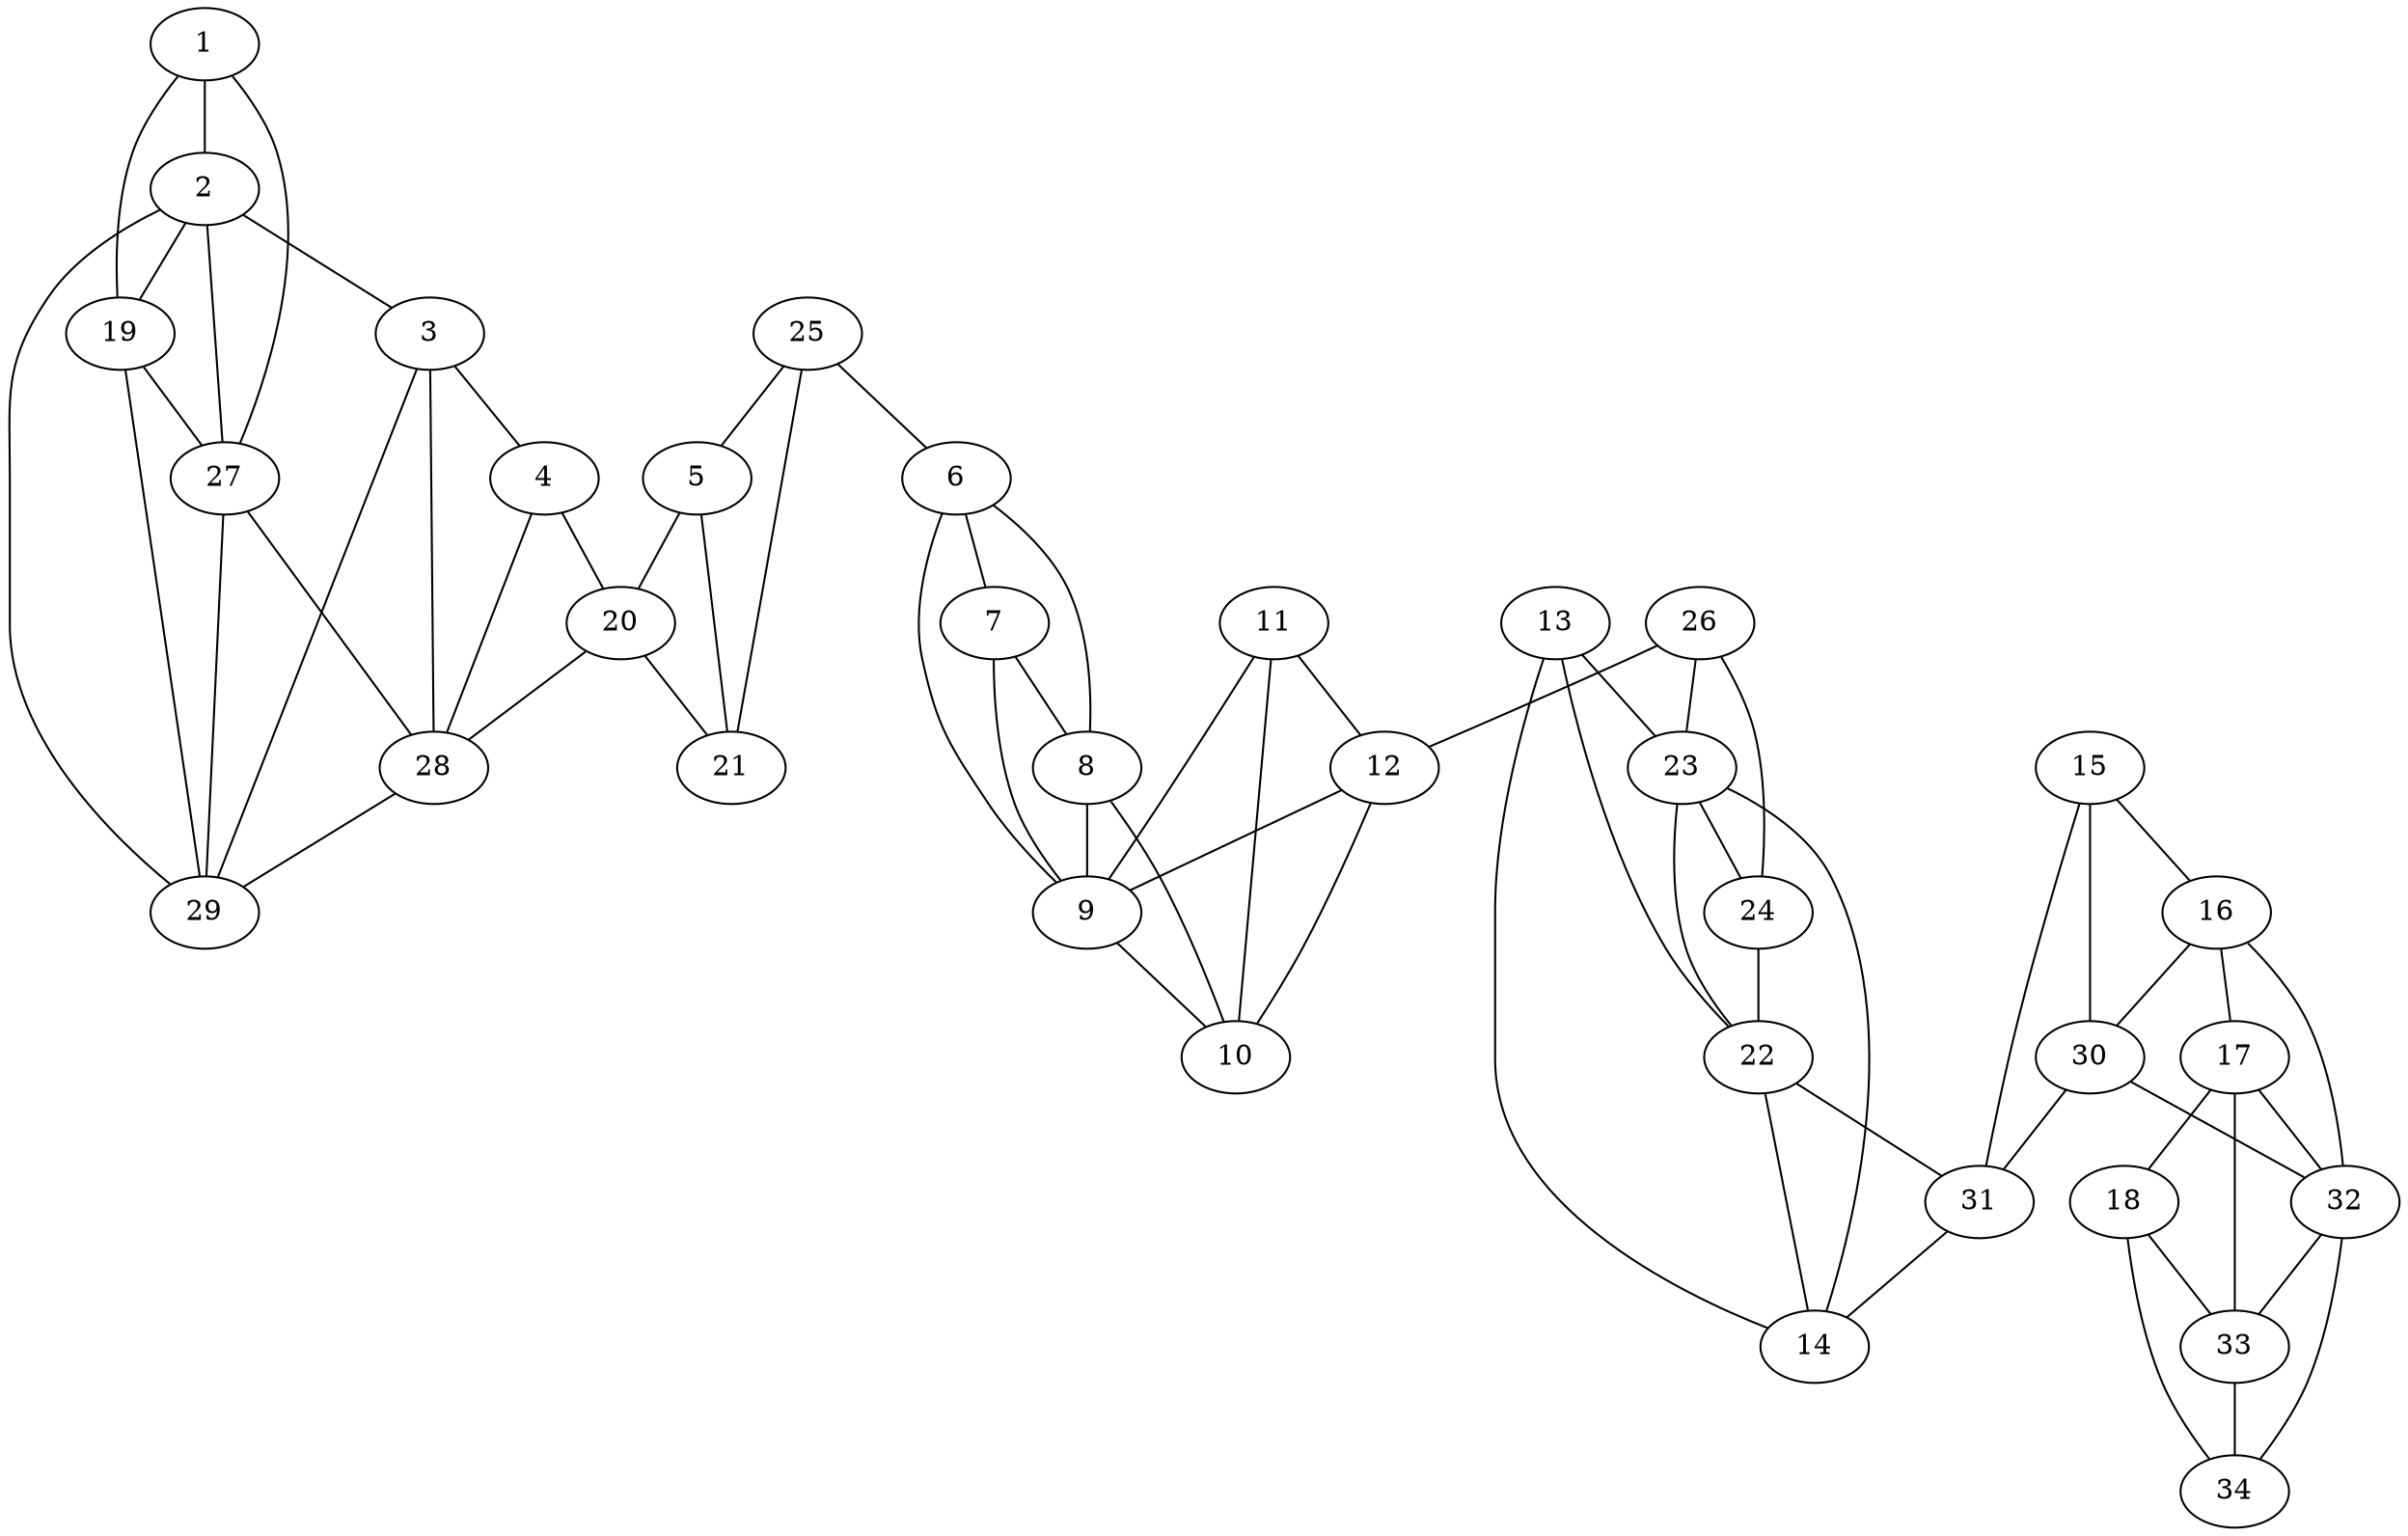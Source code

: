 graph pdb1h4v {
	1	 [aaLength=22,
		sequence=FGKELRMHQRIVATARKVLEAA,
		type=0];
	2	 [aaLength=4,
		sequence=QVFE,
		type=0];
	1 -- 2	 [distance0="43.27743",
		frequency=1,
		type0=3];
	19	 [aaLength=2,
		sequence=LE,
		type=1];
	1 -- 19	 [distance0="25.41745",
		frequency=1,
		type0=1];
	27	 [aaLength=3,
		sequence=FEE,
		type=1];
	1 -- 27	 [distance0="32.10992",
		frequency=1,
		type0=2];
	3	 [aaLength=12,
		sequence=GTAAMVRAYLEH,
		type=0];
	2 -- 3	 [distance0="35.29675",
		frequency=1,
		type0=2];
	2 -- 19	 [distance0="35.5323",
		frequency=1,
		type0=3];
	2 -- 27	 [distance0="34.0227",
		frequency=1,
		type0=1];
	29	 [aaLength=3,
		sequence=TFQ,
		type=1];
	2 -- 29	 [distance0="15.0",
		frequency=1,
		type0=4];
	4	 [aaLength=5,
		sequence=GMKVW,
		type=0];
	3 -- 4	 [distance0="14.69273",
		distance1="0.0",
		frequency=2,
		type0=1,
		type1=5];
	28	 [aaLength=4,
		sequence=SLTL,
		type=1];
	3 -- 28	 [distance0="29.50767",
		frequency=1,
		type0=2];
	3 -- 29	 [distance0="32.35278",
		frequency=1,
		type0=3];
	20	 [aaLength=10,
		sequence=VRLWMAGPMF,
		type=1];
	4 -- 20	 [distance0="31.73756",
		distance1="3.0",
		frequency=2,
		type0=2,
		type1=4];
	4 -- 28	 [distance0="36.11471",
		frequency=1,
		type0=3];
	5	 [aaLength=19,
		sequence=NPILDAEAVVLLYECLKEL,
		type=0];
	5 -- 20	 [distance0="39.64264",
		frequency=1,
		type0=3];
	21	 [aaLength=10,
		sequence=QFHQVNYEAL,
		type=1];
	5 -- 21	 [distance0="24.17724",
		frequency=1,
		type0=1];
	6	 [aaLength=17,
		sequence=DPEDRARYNAYLREVLS,
		type=0];
	7	 [aaLength=6,
		sequence=PHREAL,
		type=0];
	6 -- 7	 [distance0="21.07089",
		distance1="0.0",
		frequency=2,
		type0=1,
		type1=5];
	8	 [aaLength=11,
		sequence=SEDSKERLEEN,
		type=0];
	6 -- 8	 [distance0="26.57602",
		frequency=1,
		type0=2];
	9	 [aaLength=7,
		sequence=PMRILDS,
		type=0];
	6 -- 9	 [distance0="35.43838",
		frequency=1,
		type0=3];
	7 -- 8	 [distance0="6.326182",
		distance1="0.0",
		frequency=2,
		type0=1,
		type1=5];
	7 -- 9	 [distance0="19.55008",
		frequency=1,
		type0=2];
	8 -- 9	 [distance0="14.09329",
		distance1="0.0",
		frequency=2,
		type0=2,
		type1=5];
	10	 [aaLength=12,
		sequence=SERDQALLKELG,
		type=0];
	9 -- 10	 [distance0="9.288088",
		distance1="1.0",
		frequency=2,
		type0=1,
		type1=4];
	10 -- 8	 [distance0="21.87641",
		frequency=1,
		type0=2];
	11	 [aaLength=6,
		sequence=PMLDFL,
		type=0];
	12	 [aaLength=18,
		sequence=GEEARAHLKEVERHLERL,
		type=0];
	11 -- 12	 [distance0="12.83211",
		distance1="0.0",
		frequency=2,
		type0=1,
		type1=5];
	11 -- 9	 [distance0="27.38206",
		frequency=1,
		type0=3];
	11 -- 10	 [distance0="23.64919",
		frequency=1,
		type0=2];
	12 -- 9	 [distance0="39.0095",
		frequency=1,
		type0=3];
	12 -- 10	 [distance0="35.34267",
		frequency=1,
		type0=2];
	13	 [aaLength=6,
		sequence=GLSELL,
		type=0];
	22	 [aaLength=7,
		sequence=GVGFAFG,
		type=1];
	13 -- 22	 [distance0="36.94838",
		distance1="6.0",
		frequency=2,
		type0=3,
		type1=4];
	14	 [aaLength=11,
		sequence=VERVALALEAE,
		type=0];
	13 -- 14	 [distance0="32.84744",
		frequency=1,
		type0=1];
	23	 [aaLength=7,
		sequence=ALGGGGR,
		type=1];
	13 -- 23	 [distance0="36.08577",
		frequency=1,
		type0=2];
	14 -- 22	 [distance0="14.98907",
		frequency=1,
		type0=1];
	14 -- 23	 [distance0="30.97858",
		frequency=1,
		type0=3];
	15	 [aaLength=16,
		sequence=TEEAVAEAFYLAEALR,
		type=0];
	16	 [aaLength=12,
		sequence=KPAKGLEEALKR,
		type=0];
	15 -- 16	 [distance0="28.25828",
		frequency=1,
		type0=1];
	30	 [aaLength=3,
		sequence=AEY,
		type=1];
	15 -- 30	 [distance0="35.26772",
		distance1="4.0",
		frequency=2,
		type0=3,
		type1=4];
	31	 [aaLength=5,
		sequence=LYLIP,
		type=1];
	15 -- 31	 [distance0="29.66163",
		frequency=1,
		type0=2];
	17	 [aaLength=8,
		sequence=GEDELRAG,
		type=0];
	16 -- 17	 [distance0="21.41676",
		frequency=1,
		type0=1];
	16 -- 30	 [distance0="31.54634",
		frequency=1,
		type0=3];
	32	 [aaLength=5,
		sequence=FAGFL,
		type=1];
	16 -- 32	 [distance0="3.0",
		frequency=1,
		type0=4];
	18	 [aaLength=10,
		sequence=EVPGYLLQAL,
		type=0];
	17 -- 18	 [distance0="30.89996",
		frequency=1,
		type0=2];
	17 -- 32	 [distance0="37.44459",
		frequency=1,
		type0=3];
	33	 [aaLength=6,
		sequence=EVTLKR,
		type=1];
	17 -- 33	 [distance0="0.0",
		frequency=1,
		type0=5];
	18 -- 33	 [distance0="31.10432",
		frequency=1,
		type0=3];
	34	 [aaLength=5,
		sequence=QVRLS,
		type=1];
	18 -- 34	 [distance0="26.31499",
		frequency=1,
		type0=1];
	19 -- 27	 [distance0="7.0",
		distance1="5.0",
		frequency=2,
		type0=1,
		type1=4];
	19 -- 29	 [distance0="30.0",
		frequency=1,
		type0=3];
	20 -- 21	 [distance0="21.0",
		distance1="11.0",
		frequency=2,
		type0=1,
		type1=4];
	20 -- 28	 [distance0="27.0",
		frequency=1,
		type0=2];
	22 -- 23	 [distance0="21.0",
		frequency=1,
		type0=2];
	22 -- 31	 [distance0="29.0",
		frequency=1,
		type0=3];
	24	 [aaLength=8,
		sequence=VRTAFEVH,
		type=1];
	23 -- 24	 [distance0="16.0",
		frequency=1,
		type0=1];
	24 -- 22	 [distance0="37.0",
		frequency=1,
		type0=3];
	26	 [aaLength=3,
		sequence=YEL,
		type=1];
	24 -- 26	 [distance0="14.0",
		frequency=1,
		type0=1];
	25	 [aaLength=6,
		sequence=KVKLSS,
		type=1];
	25 -- 5	 [distance0="31.48871",
		frequency=1,
		type0=1];
	25 -- 6	 [distance0="46.7235",
		distance1="2.0",
		frequency=2,
		type0=3,
		type1=4];
	25 -- 21	 [distance0="37.0",
		frequency=1,
		type0=2];
	26 -- 12	 [distance0="41.22952",
		frequency=1,
		type0=3];
	26 -- 23	 [distance0="30.0",
		frequency=1,
		type0=2];
	27 -- 28	 [distance0="31.0",
		frequency=1,
		type0=3];
	27 -- 29	 [distance0="23.0",
		frequency=1,
		type0=2];
	28 -- 29	 [distance0="8.0",
		frequency=1,
		type0=1];
	30 -- 31	 [distance0="26.0",
		frequency=1,
		type0=2];
	30 -- 32	 [distance0="23.0",
		frequency=1,
		type0=1];
	31 -- 14	 [distance0="25.68408",
		frequency=1,
		type0=1];
	32 -- 33	 [distance0="13.0",
		frequency=1,
		type0=1];
	33 -- 34	 [distance0="11.0",
		distance1="5.0",
		frequency=2,
		type0=1,
		type1=4];
	34 -- 32	 [distance0="24.0",
		frequency=1,
		type0=2];
}
